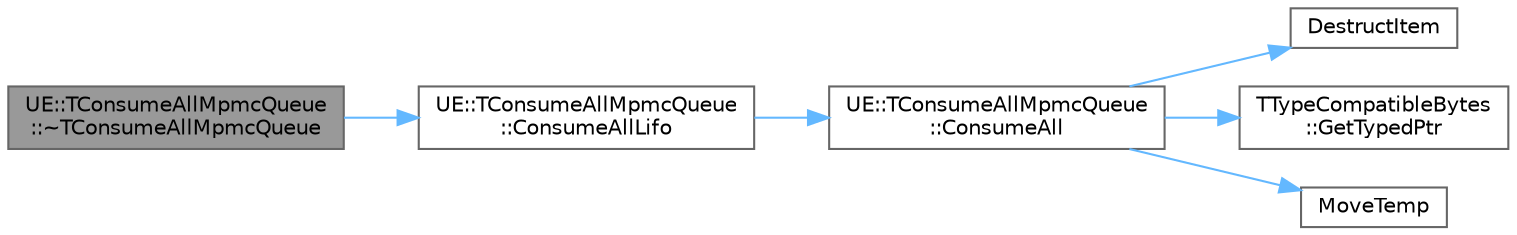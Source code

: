 digraph "UE::TConsumeAllMpmcQueue::~TConsumeAllMpmcQueue"
{
 // INTERACTIVE_SVG=YES
 // LATEX_PDF_SIZE
  bgcolor="transparent";
  edge [fontname=Helvetica,fontsize=10,labelfontname=Helvetica,labelfontsize=10];
  node [fontname=Helvetica,fontsize=10,shape=box,height=0.2,width=0.4];
  rankdir="LR";
  Node1 [id="Node000001",label="UE::TConsumeAllMpmcQueue\l::~TConsumeAllMpmcQueue",height=0.2,width=0.4,color="gray40", fillcolor="grey60", style="filled", fontcolor="black",tooltip=" "];
  Node1 -> Node2 [id="edge1_Node000001_Node000002",color="steelblue1",style="solid",tooltip=" "];
  Node2 [id="Node000002",label="UE::TConsumeAllMpmcQueue\l::ConsumeAllLifo",height=0.2,width=0.4,color="grey40", fillcolor="white", style="filled",URL="$d4/d3d/classUE_1_1TConsumeAllMpmcQueue.html#a65fcd11b64ca1f829520bba44750076f",tooltip=" "];
  Node2 -> Node3 [id="edge2_Node000002_Node000003",color="steelblue1",style="solid",tooltip=" "];
  Node3 [id="Node000003",label="UE::TConsumeAllMpmcQueue\l::ConsumeAll",height=0.2,width=0.4,color="grey40", fillcolor="white", style="filled",URL="$d4/d3d/classUE_1_1TConsumeAllMpmcQueue.html#a1b6dcd331f1d28b1b2780f56e1213ba8",tooltip=" "];
  Node3 -> Node4 [id="edge3_Node000003_Node000004",color="steelblue1",style="solid",tooltip=" "];
  Node4 [id="Node000004",label="DestructItem",height=0.2,width=0.4,color="grey40", fillcolor="white", style="filled",URL="$db/dea/MemoryOps_8h.html#a477c2edd170f23dc245b5c5ac7822e66",tooltip="Destructs a single item in memory."];
  Node3 -> Node5 [id="edge4_Node000003_Node000005",color="steelblue1",style="solid",tooltip=" "];
  Node5 [id="Node000005",label="TTypeCompatibleBytes\l::GetTypedPtr",height=0.2,width=0.4,color="grey40", fillcolor="white", style="filled",URL="$d2/d00/structTTypeCompatibleBytes.html#a656bdec8c8ede689b2fa6343bbc26dd9",tooltip=" "];
  Node3 -> Node6 [id="edge5_Node000003_Node000006",color="steelblue1",style="solid",tooltip=" "];
  Node6 [id="Node000006",label="MoveTemp",height=0.2,width=0.4,color="grey40", fillcolor="white", style="filled",URL="$d4/d24/UnrealTemplate_8h.html#ad5e6c049aeb9c9115fec514ba581dbb6",tooltip="MoveTemp will cast a reference to an rvalue reference."];
}
